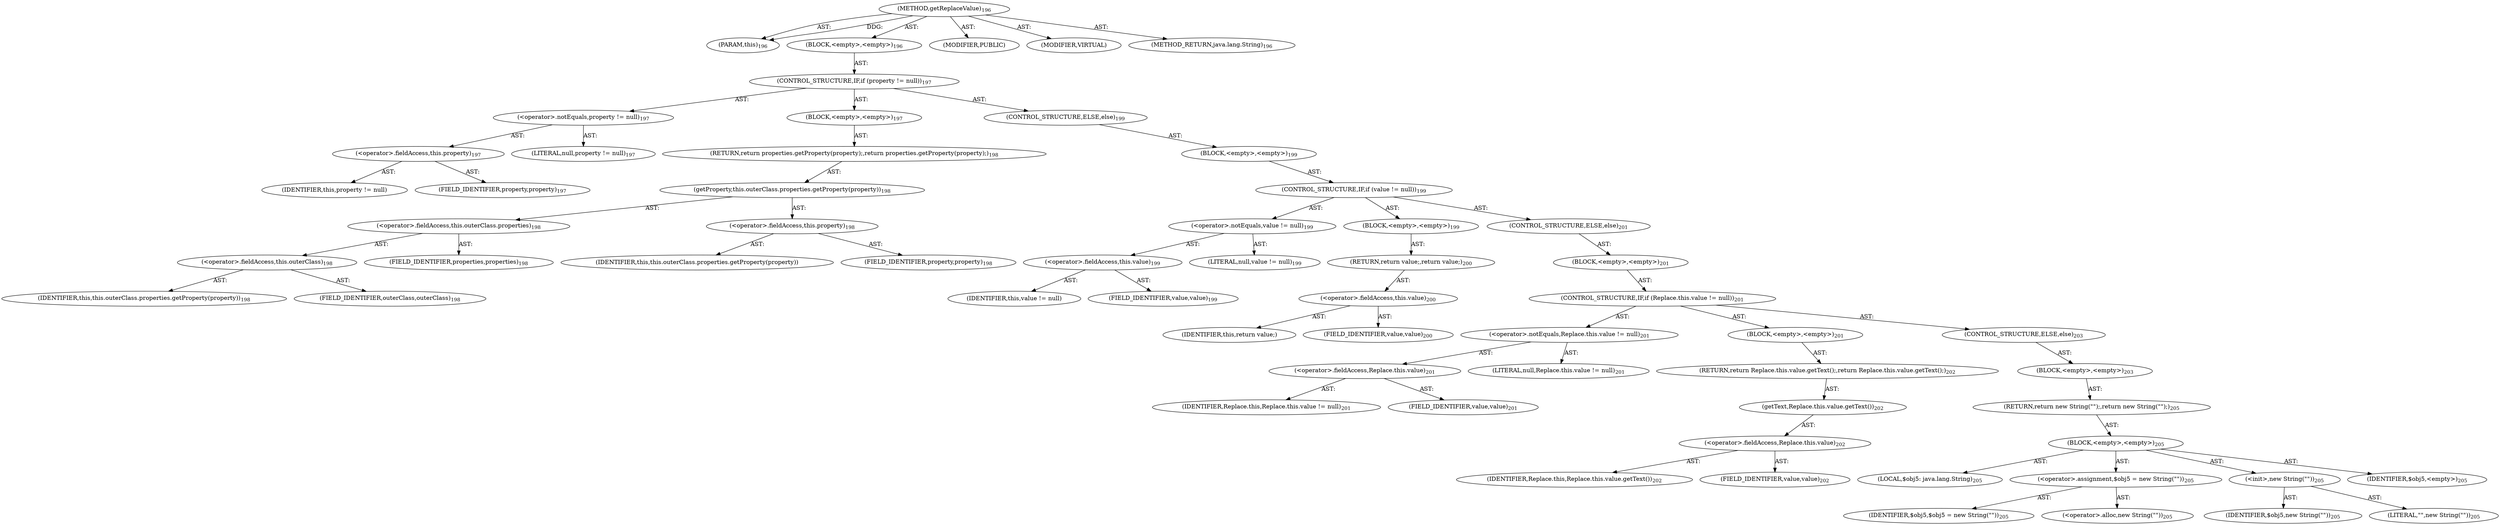 digraph "getReplaceValue" {  
"111669149700" [label = <(METHOD,getReplaceValue)<SUB>196</SUB>> ]
"115964116994" [label = <(PARAM,this)<SUB>196</SUB>> ]
"25769803791" [label = <(BLOCK,&lt;empty&gt;,&lt;empty&gt;)<SUB>196</SUB>> ]
"47244640262" [label = <(CONTROL_STRUCTURE,IF,if (property != null))<SUB>197</SUB>> ]
"30064771144" [label = <(&lt;operator&gt;.notEquals,property != null)<SUB>197</SUB>> ]
"30064771145" [label = <(&lt;operator&gt;.fieldAccess,this.property)<SUB>197</SUB>> ]
"68719476815" [label = <(IDENTIFIER,this,property != null)> ]
"55834574868" [label = <(FIELD_IDENTIFIER,property,property)<SUB>197</SUB>> ]
"90194313237" [label = <(LITERAL,null,property != null)<SUB>197</SUB>> ]
"25769803792" [label = <(BLOCK,&lt;empty&gt;,&lt;empty&gt;)<SUB>197</SUB>> ]
"146028888065" [label = <(RETURN,return properties.getProperty(property);,return properties.getProperty(property);)<SUB>198</SUB>> ]
"30064771146" [label = <(getProperty,this.outerClass.properties.getProperty(property))<SUB>198</SUB>> ]
"30064771147" [label = <(&lt;operator&gt;.fieldAccess,this.outerClass.properties)<SUB>198</SUB>> ]
"30064771148" [label = <(&lt;operator&gt;.fieldAccess,this.outerClass)<SUB>198</SUB>> ]
"68719476816" [label = <(IDENTIFIER,this,this.outerClass.properties.getProperty(property))<SUB>198</SUB>> ]
"55834574869" [label = <(FIELD_IDENTIFIER,outerClass,outerClass)<SUB>198</SUB>> ]
"55834574870" [label = <(FIELD_IDENTIFIER,properties,properties)<SUB>198</SUB>> ]
"30064771149" [label = <(&lt;operator&gt;.fieldAccess,this.property)<SUB>198</SUB>> ]
"68719476817" [label = <(IDENTIFIER,this,this.outerClass.properties.getProperty(property))> ]
"55834574871" [label = <(FIELD_IDENTIFIER,property,property)<SUB>198</SUB>> ]
"47244640263" [label = <(CONTROL_STRUCTURE,ELSE,else)<SUB>199</SUB>> ]
"25769803793" [label = <(BLOCK,&lt;empty&gt;,&lt;empty&gt;)<SUB>199</SUB>> ]
"47244640264" [label = <(CONTROL_STRUCTURE,IF,if (value != null))<SUB>199</SUB>> ]
"30064771150" [label = <(&lt;operator&gt;.notEquals,value != null)<SUB>199</SUB>> ]
"30064771151" [label = <(&lt;operator&gt;.fieldAccess,this.value)<SUB>199</SUB>> ]
"68719476818" [label = <(IDENTIFIER,this,value != null)> ]
"55834574872" [label = <(FIELD_IDENTIFIER,value,value)<SUB>199</SUB>> ]
"90194313238" [label = <(LITERAL,null,value != null)<SUB>199</SUB>> ]
"25769803794" [label = <(BLOCK,&lt;empty&gt;,&lt;empty&gt;)<SUB>199</SUB>> ]
"146028888066" [label = <(RETURN,return value;,return value;)<SUB>200</SUB>> ]
"30064771152" [label = <(&lt;operator&gt;.fieldAccess,this.value)<SUB>200</SUB>> ]
"68719476819" [label = <(IDENTIFIER,this,return value;)> ]
"55834574873" [label = <(FIELD_IDENTIFIER,value,value)<SUB>200</SUB>> ]
"47244640265" [label = <(CONTROL_STRUCTURE,ELSE,else)<SUB>201</SUB>> ]
"25769803795" [label = <(BLOCK,&lt;empty&gt;,&lt;empty&gt;)<SUB>201</SUB>> ]
"47244640266" [label = <(CONTROL_STRUCTURE,IF,if (Replace.this.value != null))<SUB>201</SUB>> ]
"30064771153" [label = <(&lt;operator&gt;.notEquals,Replace.this.value != null)<SUB>201</SUB>> ]
"30064771154" [label = <(&lt;operator&gt;.fieldAccess,Replace.this.value)<SUB>201</SUB>> ]
"68719476738" [label = <(IDENTIFIER,Replace.this,Replace.this.value != null)<SUB>201</SUB>> ]
"55834574874" [label = <(FIELD_IDENTIFIER,value,value)<SUB>201</SUB>> ]
"90194313239" [label = <(LITERAL,null,Replace.this.value != null)<SUB>201</SUB>> ]
"25769803796" [label = <(BLOCK,&lt;empty&gt;,&lt;empty&gt;)<SUB>201</SUB>> ]
"146028888067" [label = <(RETURN,return Replace.this.value.getText();,return Replace.this.value.getText();)<SUB>202</SUB>> ]
"30064771155" [label = <(getText,Replace.this.value.getText())<SUB>202</SUB>> ]
"30064771156" [label = <(&lt;operator&gt;.fieldAccess,Replace.this.value)<SUB>202</SUB>> ]
"68719476739" [label = <(IDENTIFIER,Replace.this,Replace.this.value.getText())<SUB>202</SUB>> ]
"55834574875" [label = <(FIELD_IDENTIFIER,value,value)<SUB>202</SUB>> ]
"47244640267" [label = <(CONTROL_STRUCTURE,ELSE,else)<SUB>203</SUB>> ]
"25769803797" [label = <(BLOCK,&lt;empty&gt;,&lt;empty&gt;)<SUB>203</SUB>> ]
"146028888068" [label = <(RETURN,return new String(&quot;&quot;);,return new String(&quot;&quot;);)<SUB>205</SUB>> ]
"25769803798" [label = <(BLOCK,&lt;empty&gt;,&lt;empty&gt;)<SUB>205</SUB>> ]
"94489280522" [label = <(LOCAL,$obj5: java.lang.String)<SUB>205</SUB>> ]
"30064771157" [label = <(&lt;operator&gt;.assignment,$obj5 = new String(&quot;&quot;))<SUB>205</SUB>> ]
"68719476820" [label = <(IDENTIFIER,$obj5,$obj5 = new String(&quot;&quot;))<SUB>205</SUB>> ]
"30064771158" [label = <(&lt;operator&gt;.alloc,new String(&quot;&quot;))<SUB>205</SUB>> ]
"30064771159" [label = <(&lt;init&gt;,new String(&quot;&quot;))<SUB>205</SUB>> ]
"68719476821" [label = <(IDENTIFIER,$obj5,new String(&quot;&quot;))<SUB>205</SUB>> ]
"90194313240" [label = <(LITERAL,&quot;&quot;,new String(&quot;&quot;))<SUB>205</SUB>> ]
"68719476822" [label = <(IDENTIFIER,$obj5,&lt;empty&gt;)<SUB>205</SUB>> ]
"133143986202" [label = <(MODIFIER,PUBLIC)> ]
"133143986203" [label = <(MODIFIER,VIRTUAL)> ]
"128849018884" [label = <(METHOD_RETURN,java.lang.String)<SUB>196</SUB>> ]
  "111669149700" -> "115964116994"  [ label = "AST: "] 
  "111669149700" -> "25769803791"  [ label = "AST: "] 
  "111669149700" -> "133143986202"  [ label = "AST: "] 
  "111669149700" -> "133143986203"  [ label = "AST: "] 
  "111669149700" -> "128849018884"  [ label = "AST: "] 
  "25769803791" -> "47244640262"  [ label = "AST: "] 
  "47244640262" -> "30064771144"  [ label = "AST: "] 
  "47244640262" -> "25769803792"  [ label = "AST: "] 
  "47244640262" -> "47244640263"  [ label = "AST: "] 
  "30064771144" -> "30064771145"  [ label = "AST: "] 
  "30064771144" -> "90194313237"  [ label = "AST: "] 
  "30064771145" -> "68719476815"  [ label = "AST: "] 
  "30064771145" -> "55834574868"  [ label = "AST: "] 
  "25769803792" -> "146028888065"  [ label = "AST: "] 
  "146028888065" -> "30064771146"  [ label = "AST: "] 
  "30064771146" -> "30064771147"  [ label = "AST: "] 
  "30064771146" -> "30064771149"  [ label = "AST: "] 
  "30064771147" -> "30064771148"  [ label = "AST: "] 
  "30064771147" -> "55834574870"  [ label = "AST: "] 
  "30064771148" -> "68719476816"  [ label = "AST: "] 
  "30064771148" -> "55834574869"  [ label = "AST: "] 
  "30064771149" -> "68719476817"  [ label = "AST: "] 
  "30064771149" -> "55834574871"  [ label = "AST: "] 
  "47244640263" -> "25769803793"  [ label = "AST: "] 
  "25769803793" -> "47244640264"  [ label = "AST: "] 
  "47244640264" -> "30064771150"  [ label = "AST: "] 
  "47244640264" -> "25769803794"  [ label = "AST: "] 
  "47244640264" -> "47244640265"  [ label = "AST: "] 
  "30064771150" -> "30064771151"  [ label = "AST: "] 
  "30064771150" -> "90194313238"  [ label = "AST: "] 
  "30064771151" -> "68719476818"  [ label = "AST: "] 
  "30064771151" -> "55834574872"  [ label = "AST: "] 
  "25769803794" -> "146028888066"  [ label = "AST: "] 
  "146028888066" -> "30064771152"  [ label = "AST: "] 
  "30064771152" -> "68719476819"  [ label = "AST: "] 
  "30064771152" -> "55834574873"  [ label = "AST: "] 
  "47244640265" -> "25769803795"  [ label = "AST: "] 
  "25769803795" -> "47244640266"  [ label = "AST: "] 
  "47244640266" -> "30064771153"  [ label = "AST: "] 
  "47244640266" -> "25769803796"  [ label = "AST: "] 
  "47244640266" -> "47244640267"  [ label = "AST: "] 
  "30064771153" -> "30064771154"  [ label = "AST: "] 
  "30064771153" -> "90194313239"  [ label = "AST: "] 
  "30064771154" -> "68719476738"  [ label = "AST: "] 
  "30064771154" -> "55834574874"  [ label = "AST: "] 
  "25769803796" -> "146028888067"  [ label = "AST: "] 
  "146028888067" -> "30064771155"  [ label = "AST: "] 
  "30064771155" -> "30064771156"  [ label = "AST: "] 
  "30064771156" -> "68719476739"  [ label = "AST: "] 
  "30064771156" -> "55834574875"  [ label = "AST: "] 
  "47244640267" -> "25769803797"  [ label = "AST: "] 
  "25769803797" -> "146028888068"  [ label = "AST: "] 
  "146028888068" -> "25769803798"  [ label = "AST: "] 
  "25769803798" -> "94489280522"  [ label = "AST: "] 
  "25769803798" -> "30064771157"  [ label = "AST: "] 
  "25769803798" -> "30064771159"  [ label = "AST: "] 
  "25769803798" -> "68719476822"  [ label = "AST: "] 
  "30064771157" -> "68719476820"  [ label = "AST: "] 
  "30064771157" -> "30064771158"  [ label = "AST: "] 
  "30064771159" -> "68719476821"  [ label = "AST: "] 
  "30064771159" -> "90194313240"  [ label = "AST: "] 
  "111669149700" -> "115964116994"  [ label = "DDG: "] 
}
